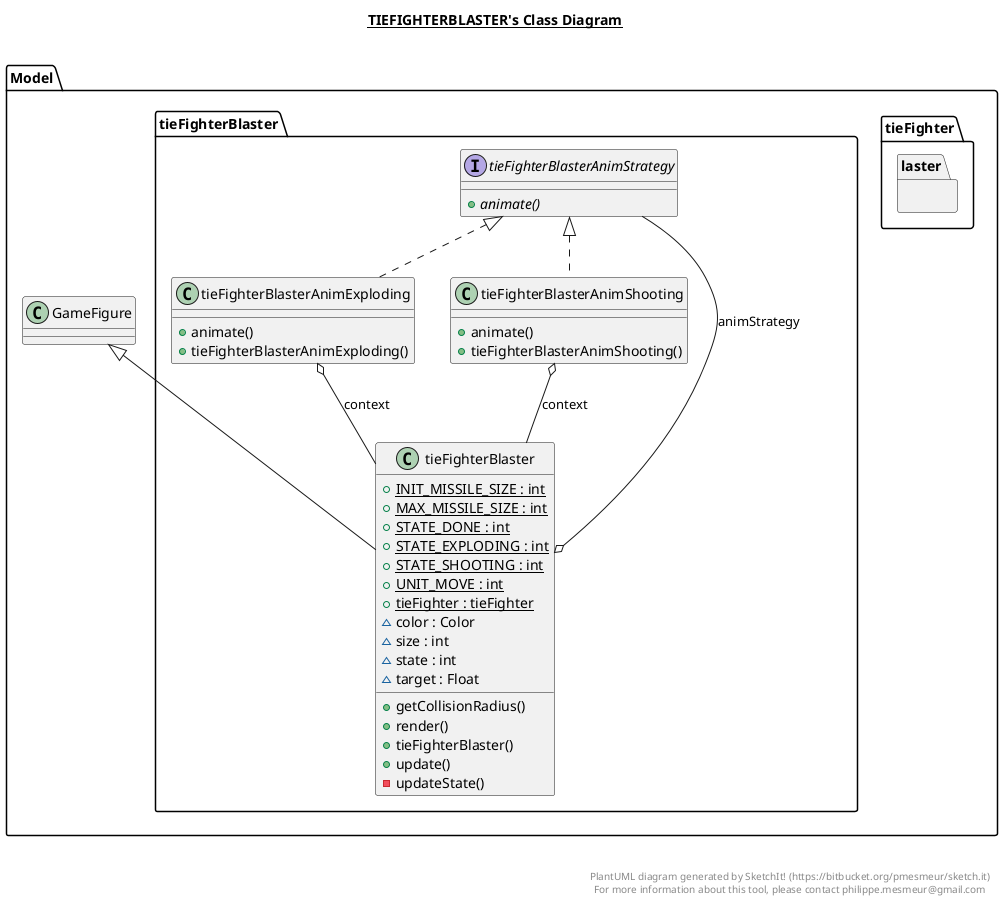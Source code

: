 @startuml

title __TIEFIGHTERBLASTER's Class Diagram__\n

  namespace Model {
    namespace tieFighter {
      namespace laster {
        class Model.tieFighterBlaster.tieFighterBlaster {
            {static} + INIT_MISSILE_SIZE : int
            {static} + MAX_MISSILE_SIZE : int
            {static} + STATE_DONE : int
            {static} + STATE_EXPLODING : int
            {static} + STATE_SHOOTING : int
            {static} + UNIT_MOVE : int
            {static} + tieFighter : tieFighter
            ~ color : Color
            ~ size : int
            ~ state : int
            ~ target : Float
            + getCollisionRadius()
            + render()
            + tieFighterBlaster()
            + update()
            - updateState()
        }
      }
    }
  }
  

  namespace Model {
    namespace tieFighter {
      namespace laster {
        class Model.tieFighterBlaster.tieFighterBlasterAnimExploding {
            + animate()
            + tieFighterBlasterAnimExploding()
        }
      }
    }
  }
  

  namespace Model {
    namespace tieFighter {
      namespace laster {
        class Model.tieFighterBlaster.tieFighterBlasterAnimShooting {
            + animate()
            + tieFighterBlasterAnimShooting()
        }
      }
    }
  }
  

  namespace Model {
    namespace tieFighter {
      namespace laster {
        interface Model.tieFighterBlaster.tieFighterBlasterAnimStrategy {
            {abstract} + animate()
        }
      }
    }
  }
  

  Model.tieFighterBlaster.tieFighterBlaster -up-|> Model.GameFigure
  Model.tieFighterBlaster.tieFighterBlaster o-- Model.tieFighterBlaster.tieFighterBlasterAnimStrategy : animStrategy
  Model.tieFighterBlaster.tieFighterBlasterAnimExploding .up.|> Model.tieFighterBlaster.tieFighterBlasterAnimStrategy
  Model.tieFighterBlaster.tieFighterBlasterAnimExploding o-- Model.tieFighterBlaster.tieFighterBlaster : context
  Model.tieFighterBlaster.tieFighterBlasterAnimShooting .up.|> Model.tieFighterBlaster.tieFighterBlasterAnimStrategy
  Model.tieFighterBlaster.tieFighterBlasterAnimShooting o-- Model.tieFighterBlaster.tieFighterBlaster : context


right footer


PlantUML diagram generated by SketchIt! (https://bitbucket.org/pmesmeur/sketch.it)
For more information about this tool, please contact philippe.mesmeur@gmail.com
endfooter

@enduml
